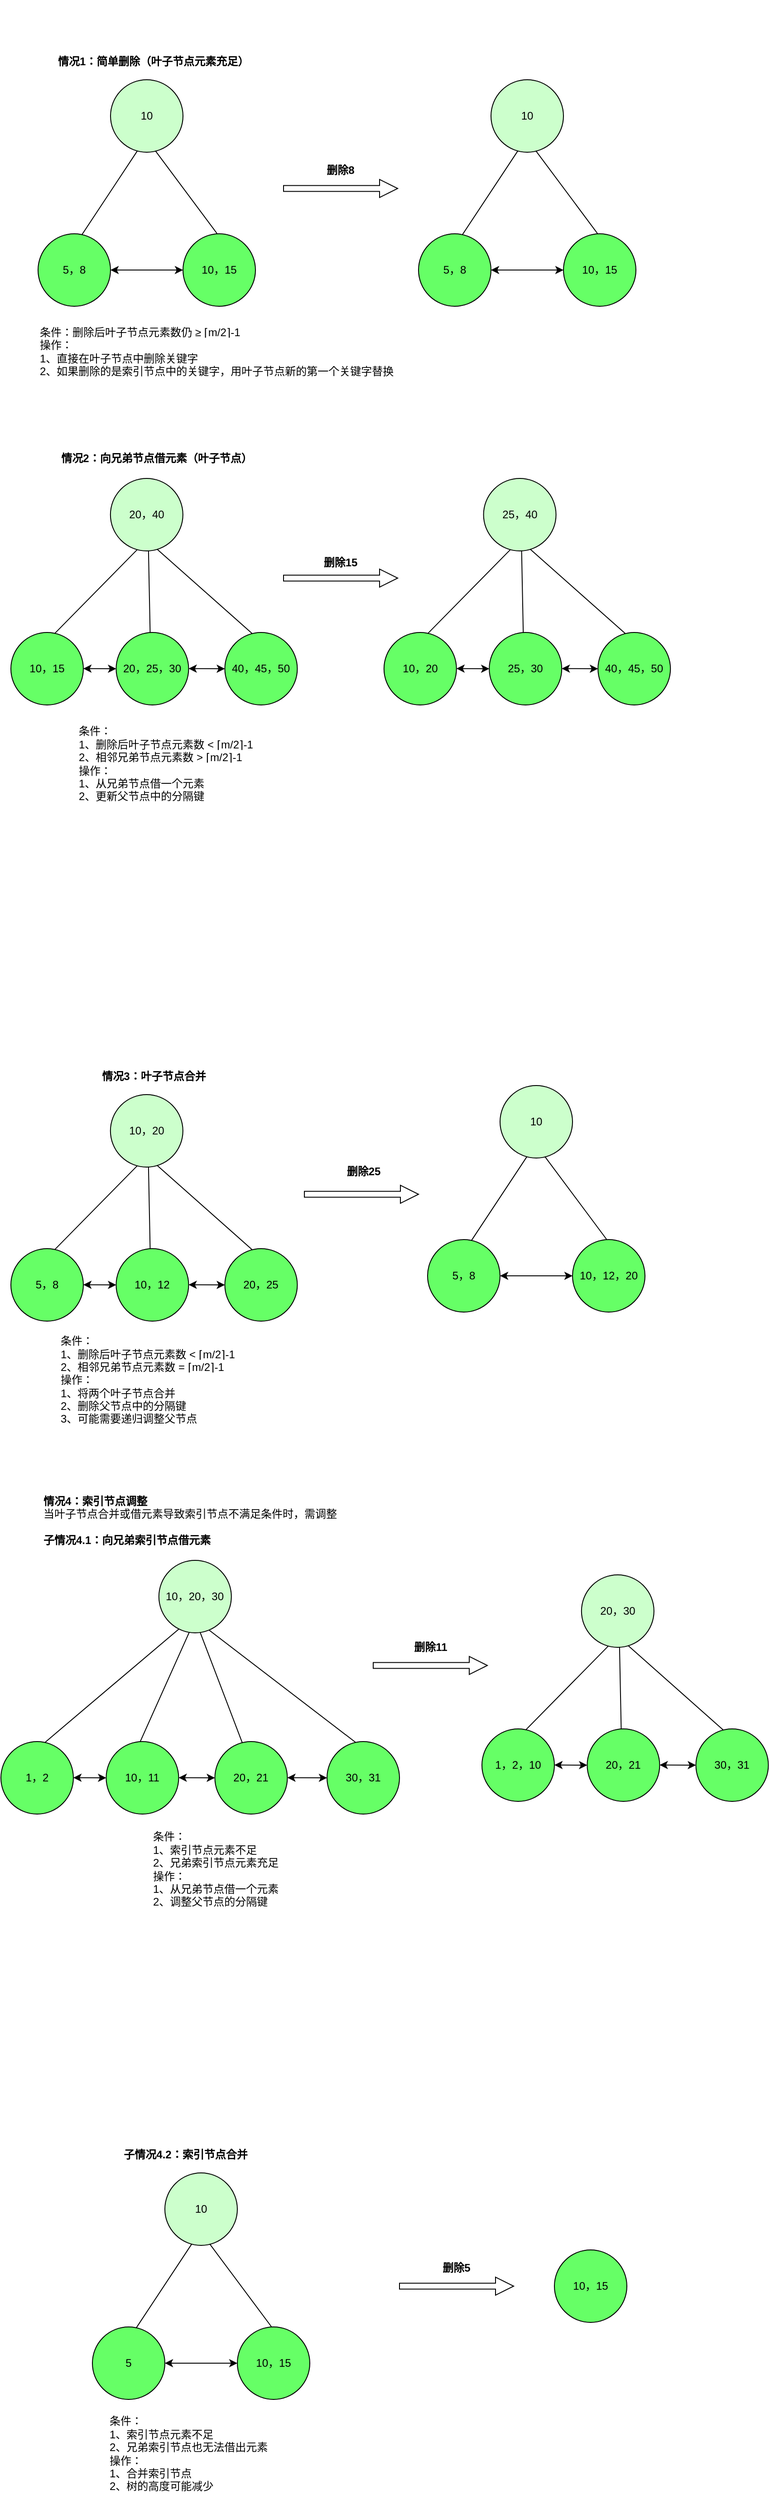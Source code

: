 <mxfile version="28.0.6">
  <diagram name="第 1 页" id="43mGAAuXW9AjNeR-nP99">
    <mxGraphModel dx="854" dy="373" grid="1" gridSize="10" guides="1" tooltips="1" connect="1" arrows="1" fold="1" page="1" pageScale="1" pageWidth="827" pageHeight="1169" math="0" shadow="0">
      <root>
        <mxCell id="0" />
        <mxCell id="1" parent="0" />
        <mxCell id="Y_yuokefJySz5o6em_tS-1" style="edgeStyle=orthogonalEdgeStyle;rounded=0;orthogonalLoop=1;jettySize=auto;html=1;exitX=0.5;exitY=1;exitDx=0;exitDy=0;" edge="1" parent="1">
          <mxGeometry relative="1" as="geometry">
            <mxPoint x="235.75" y="40" as="sourcePoint" />
            <mxPoint x="235.75" y="40" as="targetPoint" />
          </mxGeometry>
        </mxCell>
        <mxCell id="Y_yuokefJySz5o6em_tS-7" value="" style="group" vertex="1" connectable="0" parent="1">
          <mxGeometry x="80.0" y="120" width="260.0" height="250" as="geometry" />
        </mxCell>
        <mxCell id="Y_yuokefJySz5o6em_tS-8" value="10" style="ellipse;whiteSpace=wrap;html=1;aspect=fixed;fillColor=#CCFFCC;" vertex="1" parent="Y_yuokefJySz5o6em_tS-7">
          <mxGeometry x="80" width="80" height="80" as="geometry" />
        </mxCell>
        <mxCell id="Y_yuokefJySz5o6em_tS-9" value="5，8" style="ellipse;whiteSpace=wrap;html=1;aspect=fixed;fillColor=#66FF66;" vertex="1" parent="Y_yuokefJySz5o6em_tS-7">
          <mxGeometry y="170" width="80" height="80" as="geometry" />
        </mxCell>
        <mxCell id="Y_yuokefJySz5o6em_tS-10" value="10，15" style="ellipse;whiteSpace=wrap;html=1;aspect=fixed;fillColor=#66FF66;" vertex="1" parent="Y_yuokefJySz5o6em_tS-7">
          <mxGeometry x="160" y="170" width="80" height="80" as="geometry" />
        </mxCell>
        <mxCell id="Y_yuokefJySz5o6em_tS-11" value="" style="endArrow=none;html=1;rounded=0;entryX=0.37;entryY=0.982;entryDx=0;entryDy=0;entryPerimeter=0;exitX=0.604;exitY=0.015;exitDx=0;exitDy=0;exitPerimeter=0;" edge="1" parent="Y_yuokefJySz5o6em_tS-7" source="Y_yuokefJySz5o6em_tS-9" target="Y_yuokefJySz5o6em_tS-8">
          <mxGeometry width="50" height="50" relative="1" as="geometry">
            <mxPoint x="70" y="170" as="sourcePoint" />
            <mxPoint x="118" y="78" as="targetPoint" />
          </mxGeometry>
        </mxCell>
        <mxCell id="Y_yuokefJySz5o6em_tS-12" value="" style="endArrow=none;html=1;rounded=0;exitX=0.47;exitY=-0.003;exitDx=0;exitDy=0;entryX=0.619;entryY=0.98;entryDx=0;entryDy=0;entryPerimeter=0;exitPerimeter=0;" edge="1" parent="Y_yuokefJySz5o6em_tS-7" source="Y_yuokefJySz5o6em_tS-10" target="Y_yuokefJySz5o6em_tS-8">
          <mxGeometry width="50" height="50" relative="1" as="geometry">
            <mxPoint x="190" y="169" as="sourcePoint" />
            <mxPoint x="140" y="80" as="targetPoint" />
          </mxGeometry>
        </mxCell>
        <mxCell id="Y_yuokefJySz5o6em_tS-13" value="" style="endArrow=classic;startArrow=classic;html=1;rounded=0;exitX=1;exitY=0.5;exitDx=0;exitDy=0;entryX=0;entryY=0.5;entryDx=0;entryDy=0;" edge="1" parent="Y_yuokefJySz5o6em_tS-7" source="Y_yuokefJySz5o6em_tS-9" target="Y_yuokefJySz5o6em_tS-10">
          <mxGeometry width="50" height="50" relative="1" as="geometry">
            <mxPoint x="100" y="210" as="sourcePoint" />
            <mxPoint x="150" y="210" as="targetPoint" />
          </mxGeometry>
        </mxCell>
        <mxCell id="Y_yuokefJySz5o6em_tS-39" value="" style="group" vertex="1" connectable="0" parent="1">
          <mxGeometry x="50" y="560" width="316.21" height="250" as="geometry" />
        </mxCell>
        <mxCell id="Y_yuokefJySz5o6em_tS-40" value="20，40" style="ellipse;whiteSpace=wrap;html=1;aspect=fixed;fillColor=#CCFFCC;" vertex="1" parent="Y_yuokefJySz5o6em_tS-39">
          <mxGeometry x="109.91" width="80" height="80" as="geometry" />
        </mxCell>
        <mxCell id="Y_yuokefJySz5o6em_tS-41" value="10，15" style="ellipse;whiteSpace=wrap;html=1;aspect=fixed;fillColor=#66FF66;" vertex="1" parent="Y_yuokefJySz5o6em_tS-39">
          <mxGeometry y="170" width="80" height="80" as="geometry" />
        </mxCell>
        <mxCell id="Y_yuokefJySz5o6em_tS-42" value="20，25，30" style="ellipse;whiteSpace=wrap;html=1;aspect=fixed;fillColor=#66FF66;" vertex="1" parent="Y_yuokefJySz5o6em_tS-39">
          <mxGeometry x="116.21" y="170" width="80" height="80" as="geometry" />
        </mxCell>
        <mxCell id="Y_yuokefJySz5o6em_tS-43" value="" style="endArrow=none;html=1;rounded=0;entryX=0.37;entryY=0.982;entryDx=0;entryDy=0;entryPerimeter=0;exitX=0.604;exitY=0.015;exitDx=0;exitDy=0;exitPerimeter=0;" edge="1" parent="Y_yuokefJySz5o6em_tS-39" source="Y_yuokefJySz5o6em_tS-41" target="Y_yuokefJySz5o6em_tS-40">
          <mxGeometry width="50" height="50" relative="1" as="geometry">
            <mxPoint x="28.62" y="170" as="sourcePoint" />
            <mxPoint x="76.62" y="78" as="targetPoint" />
          </mxGeometry>
        </mxCell>
        <mxCell id="Y_yuokefJySz5o6em_tS-44" value="" style="endArrow=none;html=1;rounded=0;exitX=0.469;exitY=0.002;exitDx=0;exitDy=0;entryX=0.525;entryY=0.995;entryDx=0;entryDy=0;entryPerimeter=0;exitPerimeter=0;" edge="1" parent="Y_yuokefJySz5o6em_tS-39" source="Y_yuokefJySz5o6em_tS-42" target="Y_yuokefJySz5o6em_tS-40">
          <mxGeometry width="50" height="50" relative="1" as="geometry">
            <mxPoint x="148.62" y="169" as="sourcePoint" />
            <mxPoint x="98.62" y="80" as="targetPoint" />
          </mxGeometry>
        </mxCell>
        <mxCell id="Y_yuokefJySz5o6em_tS-45" value="" style="endArrow=classic;startArrow=classic;html=1;rounded=0;exitX=1;exitY=0.5;exitDx=0;exitDy=0;" edge="1" parent="Y_yuokefJySz5o6em_tS-39">
          <mxGeometry width="50" height="50" relative="1" as="geometry">
            <mxPoint x="80.0" y="209.83" as="sourcePoint" />
            <mxPoint x="116.21" y="210" as="targetPoint" />
          </mxGeometry>
        </mxCell>
        <mxCell id="Y_yuokefJySz5o6em_tS-46" value="40，45，50" style="ellipse;whiteSpace=wrap;html=1;aspect=fixed;fillColor=#66FF66;" vertex="1" parent="Y_yuokefJySz5o6em_tS-39">
          <mxGeometry x="236.21" y="170" width="80" height="80" as="geometry" />
        </mxCell>
        <mxCell id="Y_yuokefJySz5o6em_tS-47" value="" style="endArrow=none;html=1;rounded=0;entryX=0.646;entryY=0.978;entryDx=0;entryDy=0;entryPerimeter=0;exitX=0.378;exitY=0.016;exitDx=0;exitDy=0;exitPerimeter=0;" edge="1" parent="Y_yuokefJySz5o6em_tS-39" source="Y_yuokefJySz5o6em_tS-46" target="Y_yuokefJySz5o6em_tS-40">
          <mxGeometry width="50" height="50" relative="1" as="geometry">
            <mxPoint x="266.21" y="170" as="sourcePoint" />
            <mxPoint x="169.91" y="60" as="targetPoint" />
          </mxGeometry>
        </mxCell>
        <mxCell id="Y_yuokefJySz5o6em_tS-48" value="" style="endArrow=classic;startArrow=classic;html=1;rounded=0;exitX=1;exitY=0.5;exitDx=0;exitDy=0;entryX=0;entryY=0.5;entryDx=0;entryDy=0;" edge="1" parent="Y_yuokefJySz5o6em_tS-39" target="Y_yuokefJySz5o6em_tS-46">
          <mxGeometry width="50" height="50" relative="1" as="geometry">
            <mxPoint x="196.21" y="209.83" as="sourcePoint" />
            <mxPoint x="232.42" y="210" as="targetPoint" />
          </mxGeometry>
        </mxCell>
        <mxCell id="Y_yuokefJySz5o6em_tS-62" value="" style="group" vertex="1" connectable="0" parent="1">
          <mxGeometry x="39" y="1754" width="440" height="280" as="geometry" />
        </mxCell>
        <mxCell id="Y_yuokefJySz5o6em_tS-63" value="10，20，30" style="ellipse;whiteSpace=wrap;html=1;aspect=fixed;fillColor=#CCFFCC;" vertex="1" parent="Y_yuokefJySz5o6em_tS-62">
          <mxGeometry x="174.4" width="80" height="80" as="geometry" />
        </mxCell>
        <mxCell id="Y_yuokefJySz5o6em_tS-64" value="1，2" style="ellipse;whiteSpace=wrap;html=1;aspect=fixed;fillColor=#66FF66;" vertex="1" parent="Y_yuokefJySz5o6em_tS-62">
          <mxGeometry y="200" width="80" height="80" as="geometry" />
        </mxCell>
        <mxCell id="Y_yuokefJySz5o6em_tS-65" value="10，11" style="ellipse;whiteSpace=wrap;html=1;aspect=fixed;fillColor=#66FF66;" vertex="1" parent="Y_yuokefJySz5o6em_tS-62">
          <mxGeometry x="116.21" y="200" width="80" height="80" as="geometry" />
        </mxCell>
        <mxCell id="Y_yuokefJySz5o6em_tS-66" value="" style="endArrow=none;html=1;rounded=0;entryX=0.275;entryY=0.948;entryDx=0;entryDy=0;entryPerimeter=0;exitX=0.604;exitY=0.015;exitDx=0;exitDy=0;exitPerimeter=0;" edge="1" parent="Y_yuokefJySz5o6em_tS-62" source="Y_yuokefJySz5o6em_tS-64" target="Y_yuokefJySz5o6em_tS-63">
          <mxGeometry width="50" height="50" relative="1" as="geometry">
            <mxPoint x="28.62" y="200" as="sourcePoint" />
            <mxPoint x="76.62" y="108" as="targetPoint" />
          </mxGeometry>
        </mxCell>
        <mxCell id="Y_yuokefJySz5o6em_tS-67" value="" style="endArrow=none;html=1;rounded=0;exitX=0.469;exitY=0.002;exitDx=0;exitDy=0;exitPerimeter=0;entryX=0.42;entryY=0.99;entryDx=0;entryDy=0;entryPerimeter=0;" edge="1" parent="Y_yuokefJySz5o6em_tS-62" source="Y_yuokefJySz5o6em_tS-65" target="Y_yuokefJySz5o6em_tS-63">
          <mxGeometry width="50" height="50" relative="1" as="geometry">
            <mxPoint x="148.62" y="199" as="sourcePoint" />
            <mxPoint x="208" y="109" as="targetPoint" />
          </mxGeometry>
        </mxCell>
        <mxCell id="Y_yuokefJySz5o6em_tS-68" value="" style="endArrow=classic;startArrow=classic;html=1;rounded=0;exitX=1;exitY=0.5;exitDx=0;exitDy=0;" edge="1" parent="Y_yuokefJySz5o6em_tS-62">
          <mxGeometry width="50" height="50" relative="1" as="geometry">
            <mxPoint x="80.0" y="239.83" as="sourcePoint" />
            <mxPoint x="116.21" y="240" as="targetPoint" />
          </mxGeometry>
        </mxCell>
        <mxCell id="Y_yuokefJySz5o6em_tS-69" value="20，21" style="ellipse;whiteSpace=wrap;html=1;aspect=fixed;fillColor=#66FF66;" vertex="1" parent="Y_yuokefJySz5o6em_tS-62">
          <mxGeometry x="236.21" y="200" width="80" height="80" as="geometry" />
        </mxCell>
        <mxCell id="Y_yuokefJySz5o6em_tS-70" value="" style="endArrow=none;html=1;rounded=0;entryX=0.571;entryY=0.997;entryDx=0;entryDy=0;entryPerimeter=0;exitX=0.378;exitY=0.016;exitDx=0;exitDy=0;exitPerimeter=0;" edge="1" parent="Y_yuokefJySz5o6em_tS-62" source="Y_yuokefJySz5o6em_tS-69" target="Y_yuokefJySz5o6em_tS-63">
          <mxGeometry width="50" height="50" relative="1" as="geometry">
            <mxPoint x="266.21" y="200" as="sourcePoint" />
            <mxPoint x="169.91" y="90" as="targetPoint" />
          </mxGeometry>
        </mxCell>
        <mxCell id="Y_yuokefJySz5o6em_tS-71" value="" style="endArrow=classic;startArrow=classic;html=1;rounded=0;exitX=1;exitY=0.5;exitDx=0;exitDy=0;entryX=0;entryY=0.5;entryDx=0;entryDy=0;" edge="1" parent="Y_yuokefJySz5o6em_tS-62" target="Y_yuokefJySz5o6em_tS-69">
          <mxGeometry width="50" height="50" relative="1" as="geometry">
            <mxPoint x="196.21" y="239.83" as="sourcePoint" />
            <mxPoint x="232.42" y="240" as="targetPoint" />
          </mxGeometry>
        </mxCell>
        <mxCell id="Y_yuokefJySz5o6em_tS-72" value="30，31" style="ellipse;whiteSpace=wrap;html=1;aspect=fixed;fillColor=#66FF66;" vertex="1" parent="Y_yuokefJySz5o6em_tS-62">
          <mxGeometry x="360" y="200" width="80" height="80" as="geometry" />
        </mxCell>
        <mxCell id="Y_yuokefJySz5o6em_tS-73" value="" style="endArrow=classic;startArrow=classic;html=1;rounded=0;exitX=1;exitY=0.5;exitDx=0;exitDy=0;entryX=0;entryY=0.5;entryDx=0;entryDy=0;" edge="1" parent="Y_yuokefJySz5o6em_tS-62" target="Y_yuokefJySz5o6em_tS-72">
          <mxGeometry width="50" height="50" relative="1" as="geometry">
            <mxPoint x="316.21" y="239.83" as="sourcePoint" />
            <mxPoint x="356" y="240" as="targetPoint" />
          </mxGeometry>
        </mxCell>
        <mxCell id="Y_yuokefJySz5o6em_tS-74" value="" style="endArrow=none;html=1;rounded=0;entryX=0.695;entryY=0.964;entryDx=0;entryDy=0;entryPerimeter=0;exitX=0.394;exitY=0.011;exitDx=0;exitDy=0;exitPerimeter=0;" edge="1" parent="Y_yuokefJySz5o6em_tS-62" source="Y_yuokefJySz5o6em_tS-72" target="Y_yuokefJySz5o6em_tS-63">
          <mxGeometry width="50" height="50" relative="1" as="geometry">
            <mxPoint x="340.21" y="200" as="sourcePoint" />
            <mxPoint x="236.21" y="107" as="targetPoint" />
          </mxGeometry>
        </mxCell>
        <mxCell id="Y_yuokefJySz5o6em_tS-133" value="&lt;div&gt;条件：删除后叶子节点元素数仍 ≥ ⌈m/2⌉-1&lt;br&gt;&lt;/div&gt;&lt;div&gt;操作：&lt;/div&gt;&lt;div&gt;1、直接在叶子节点中删除关键字&lt;/div&gt;&lt;div&gt;2、如果删除的是索引节点中的关键字，用叶子节点新的第一个关键字替换&lt;/div&gt;" style="text;strokeColor=none;align=left;fillColor=none;html=1;verticalAlign=middle;whiteSpace=wrap;rounded=0;" vertex="1" parent="1">
          <mxGeometry x="80" y="380" width="410" height="80" as="geometry" />
        </mxCell>
        <mxCell id="Y_yuokefJySz5o6em_tS-134" value="" style="html=1;shadow=0;dashed=0;align=center;verticalAlign=middle;shape=mxgraph.arrows2.arrow;dy=0.67;dx=20;notch=0;" vertex="1" parent="1">
          <mxGeometry x="351" y="230" width="126" height="20" as="geometry" />
        </mxCell>
        <mxCell id="Y_yuokefJySz5o6em_tS-136" value="" style="group" vertex="1" connectable="0" parent="1">
          <mxGeometry x="500" y="120" width="240" height="250" as="geometry" />
        </mxCell>
        <mxCell id="Y_yuokefJySz5o6em_tS-137" value="10" style="ellipse;whiteSpace=wrap;html=1;aspect=fixed;fillColor=#CCFFCC;" vertex="1" parent="Y_yuokefJySz5o6em_tS-136">
          <mxGeometry x="80" width="80" height="80" as="geometry" />
        </mxCell>
        <mxCell id="Y_yuokefJySz5o6em_tS-138" value="5，8" style="ellipse;whiteSpace=wrap;html=1;aspect=fixed;fillColor=#66FF66;" vertex="1" parent="Y_yuokefJySz5o6em_tS-136">
          <mxGeometry y="170" width="80" height="80" as="geometry" />
        </mxCell>
        <mxCell id="Y_yuokefJySz5o6em_tS-139" value="10，15" style="ellipse;whiteSpace=wrap;html=1;aspect=fixed;fillColor=#66FF66;" vertex="1" parent="Y_yuokefJySz5o6em_tS-136">
          <mxGeometry x="160" y="170" width="80" height="80" as="geometry" />
        </mxCell>
        <mxCell id="Y_yuokefJySz5o6em_tS-140" value="" style="endArrow=none;html=1;rounded=0;entryX=0.37;entryY=0.982;entryDx=0;entryDy=0;entryPerimeter=0;exitX=0.604;exitY=0.015;exitDx=0;exitDy=0;exitPerimeter=0;" edge="1" parent="Y_yuokefJySz5o6em_tS-136" source="Y_yuokefJySz5o6em_tS-138" target="Y_yuokefJySz5o6em_tS-137">
          <mxGeometry width="50" height="50" relative="1" as="geometry">
            <mxPoint x="70" y="170" as="sourcePoint" />
            <mxPoint x="118" y="78" as="targetPoint" />
          </mxGeometry>
        </mxCell>
        <mxCell id="Y_yuokefJySz5o6em_tS-141" value="" style="endArrow=none;html=1;rounded=0;exitX=0.47;exitY=-0.003;exitDx=0;exitDy=0;entryX=0.619;entryY=0.98;entryDx=0;entryDy=0;entryPerimeter=0;exitPerimeter=0;" edge="1" parent="Y_yuokefJySz5o6em_tS-136" source="Y_yuokefJySz5o6em_tS-139" target="Y_yuokefJySz5o6em_tS-137">
          <mxGeometry width="50" height="50" relative="1" as="geometry">
            <mxPoint x="190" y="169" as="sourcePoint" />
            <mxPoint x="140" y="80" as="targetPoint" />
          </mxGeometry>
        </mxCell>
        <mxCell id="Y_yuokefJySz5o6em_tS-142" value="" style="endArrow=classic;startArrow=classic;html=1;rounded=0;exitX=1;exitY=0.5;exitDx=0;exitDy=0;entryX=0;entryY=0.5;entryDx=0;entryDy=0;" edge="1" parent="Y_yuokefJySz5o6em_tS-136" source="Y_yuokefJySz5o6em_tS-138" target="Y_yuokefJySz5o6em_tS-139">
          <mxGeometry width="50" height="50" relative="1" as="geometry">
            <mxPoint x="100" y="210" as="sourcePoint" />
            <mxPoint x="150" y="210" as="targetPoint" />
          </mxGeometry>
        </mxCell>
        <mxCell id="Y_yuokefJySz5o6em_tS-135" value="&lt;b&gt;删除8&lt;/b&gt;" style="text;strokeColor=none;align=center;fillColor=none;html=1;verticalAlign=middle;whiteSpace=wrap;rounded=0;" vertex="1" parent="1">
          <mxGeometry x="394" y="210" width="40" height="20" as="geometry" />
        </mxCell>
        <mxCell id="Y_yuokefJySz5o6em_tS-143" value="&lt;div&gt;&lt;b&gt;情况1：简单删除（叶子节点元素充足）&lt;/b&gt;&lt;/div&gt;" style="text;strokeColor=none;align=left;fillColor=none;html=1;verticalAlign=middle;whiteSpace=wrap;rounded=0;" vertex="1" parent="1">
          <mxGeometry x="99.5" y="90" width="221" height="20" as="geometry" />
        </mxCell>
        <mxCell id="Y_yuokefJySz5o6em_tS-144" value="&lt;b&gt;情况2：向兄弟节点借元素（叶子节点）&lt;/b&gt;" style="text;strokeColor=none;align=center;fillColor=none;html=1;verticalAlign=middle;whiteSpace=wrap;rounded=0;" vertex="1" parent="1">
          <mxGeometry x="100.5" y="525" width="220" height="25" as="geometry" />
        </mxCell>
        <mxCell id="Y_yuokefJySz5o6em_tS-147" value="&lt;div&gt;条件：&lt;/div&gt;&lt;div&gt;1、删除后叶子节点元素数 &amp;lt; ⌈m/2⌉-1&lt;/div&gt;&lt;div&gt;2、相邻兄弟节点元素数 &amp;gt; ⌈m/2⌉-1&lt;/div&gt;&lt;div&gt;操作：&lt;/div&gt;&lt;div&gt;1、从兄弟节点借一个元素&lt;/div&gt;&lt;div&gt;2、更新父节点中的分隔键&lt;/div&gt;" style="text;strokeColor=none;align=left;fillColor=none;html=1;verticalAlign=middle;whiteSpace=wrap;rounded=0;" vertex="1" parent="1">
          <mxGeometry x="123.11" y="830" width="210" height="90" as="geometry" />
        </mxCell>
        <mxCell id="Y_yuokefJySz5o6em_tS-148" value="" style="group" vertex="1" connectable="0" parent="1">
          <mxGeometry x="461.89" y="560" width="316.21" height="250" as="geometry" />
        </mxCell>
        <mxCell id="Y_yuokefJySz5o6em_tS-149" value="25，40" style="ellipse;whiteSpace=wrap;html=1;aspect=fixed;fillColor=#CCFFCC;" vertex="1" parent="Y_yuokefJySz5o6em_tS-148">
          <mxGeometry x="109.91" width="80" height="80" as="geometry" />
        </mxCell>
        <mxCell id="Y_yuokefJySz5o6em_tS-150" value="10，20" style="ellipse;whiteSpace=wrap;html=1;aspect=fixed;fillColor=#66FF66;" vertex="1" parent="Y_yuokefJySz5o6em_tS-148">
          <mxGeometry y="170" width="80" height="80" as="geometry" />
        </mxCell>
        <mxCell id="Y_yuokefJySz5o6em_tS-151" value="25，30" style="ellipse;whiteSpace=wrap;html=1;aspect=fixed;fillColor=#66FF66;" vertex="1" parent="Y_yuokefJySz5o6em_tS-148">
          <mxGeometry x="116.21" y="170" width="80" height="80" as="geometry" />
        </mxCell>
        <mxCell id="Y_yuokefJySz5o6em_tS-152" value="" style="endArrow=none;html=1;rounded=0;entryX=0.37;entryY=0.982;entryDx=0;entryDy=0;entryPerimeter=0;exitX=0.604;exitY=0.015;exitDx=0;exitDy=0;exitPerimeter=0;" edge="1" parent="Y_yuokefJySz5o6em_tS-148" source="Y_yuokefJySz5o6em_tS-150" target="Y_yuokefJySz5o6em_tS-149">
          <mxGeometry width="50" height="50" relative="1" as="geometry">
            <mxPoint x="28.62" y="170" as="sourcePoint" />
            <mxPoint x="76.62" y="78" as="targetPoint" />
          </mxGeometry>
        </mxCell>
        <mxCell id="Y_yuokefJySz5o6em_tS-153" value="" style="endArrow=none;html=1;rounded=0;exitX=0.469;exitY=0.002;exitDx=0;exitDy=0;entryX=0.525;entryY=0.995;entryDx=0;entryDy=0;entryPerimeter=0;exitPerimeter=0;" edge="1" parent="Y_yuokefJySz5o6em_tS-148" source="Y_yuokefJySz5o6em_tS-151" target="Y_yuokefJySz5o6em_tS-149">
          <mxGeometry width="50" height="50" relative="1" as="geometry">
            <mxPoint x="148.62" y="169" as="sourcePoint" />
            <mxPoint x="98.62" y="80" as="targetPoint" />
          </mxGeometry>
        </mxCell>
        <mxCell id="Y_yuokefJySz5o6em_tS-154" value="" style="endArrow=classic;startArrow=classic;html=1;rounded=0;exitX=1;exitY=0.5;exitDx=0;exitDy=0;" edge="1" parent="Y_yuokefJySz5o6em_tS-148">
          <mxGeometry width="50" height="50" relative="1" as="geometry">
            <mxPoint x="80.0" y="209.83" as="sourcePoint" />
            <mxPoint x="116.21" y="210" as="targetPoint" />
          </mxGeometry>
        </mxCell>
        <mxCell id="Y_yuokefJySz5o6em_tS-155" value="40，45，50" style="ellipse;whiteSpace=wrap;html=1;aspect=fixed;fillColor=#66FF66;" vertex="1" parent="Y_yuokefJySz5o6em_tS-148">
          <mxGeometry x="236.21" y="170" width="80" height="80" as="geometry" />
        </mxCell>
        <mxCell id="Y_yuokefJySz5o6em_tS-156" value="" style="endArrow=none;html=1;rounded=0;entryX=0.646;entryY=0.978;entryDx=0;entryDy=0;entryPerimeter=0;exitX=0.378;exitY=0.016;exitDx=0;exitDy=0;exitPerimeter=0;" edge="1" parent="Y_yuokefJySz5o6em_tS-148" source="Y_yuokefJySz5o6em_tS-155" target="Y_yuokefJySz5o6em_tS-149">
          <mxGeometry width="50" height="50" relative="1" as="geometry">
            <mxPoint x="266.21" y="170" as="sourcePoint" />
            <mxPoint x="169.91" y="60" as="targetPoint" />
          </mxGeometry>
        </mxCell>
        <mxCell id="Y_yuokefJySz5o6em_tS-157" value="" style="endArrow=classic;startArrow=classic;html=1;rounded=0;exitX=1;exitY=0.5;exitDx=0;exitDy=0;entryX=0;entryY=0.5;entryDx=0;entryDy=0;" edge="1" parent="Y_yuokefJySz5o6em_tS-148" target="Y_yuokefJySz5o6em_tS-155">
          <mxGeometry width="50" height="50" relative="1" as="geometry">
            <mxPoint x="196.21" y="209.83" as="sourcePoint" />
            <mxPoint x="232.42" y="210" as="targetPoint" />
          </mxGeometry>
        </mxCell>
        <mxCell id="Y_yuokefJySz5o6em_tS-158" value="" style="html=1;shadow=0;dashed=0;align=center;verticalAlign=middle;shape=mxgraph.arrows2.arrow;dy=0.67;dx=20;notch=0;" vertex="1" parent="1">
          <mxGeometry x="351" y="660" width="126" height="20" as="geometry" />
        </mxCell>
        <mxCell id="Y_yuokefJySz5o6em_tS-159" value="&lt;b&gt;删除15&lt;/b&gt;" style="text;strokeColor=none;align=center;fillColor=none;html=1;verticalAlign=middle;whiteSpace=wrap;rounded=0;" vertex="1" parent="1">
          <mxGeometry x="391" y="645" width="46" height="15" as="geometry" />
        </mxCell>
        <mxCell id="Y_yuokefJySz5o6em_tS-160" value="&lt;b&gt;情况3：叶子节点合并&lt;/b&gt;" style="text;strokeColor=none;align=center;fillColor=none;html=1;verticalAlign=middle;whiteSpace=wrap;rounded=0;" vertex="1" parent="1">
          <mxGeometry x="148.11" y="1210" width="120" height="20" as="geometry" />
        </mxCell>
        <mxCell id="Y_yuokefJySz5o6em_tS-161" value="&lt;div&gt;条件：&lt;/div&gt;&lt;div&gt;1、删除后叶子节点元素数 &amp;lt; ⌈m/2⌉-1&lt;/div&gt;&lt;div&gt;2、相邻兄弟节点元素数 = ⌈m/2⌉-1&lt;/div&gt;&lt;div&gt;操作：&lt;/div&gt;&lt;div&gt;1、将两个叶子节点合并&lt;/div&gt;&lt;div&gt;2、删除父节点中的分隔键&lt;/div&gt;&lt;div&gt;3、可能需要递归调整父节点&lt;/div&gt;" style="text;strokeColor=none;align=left;fillColor=none;html=1;verticalAlign=middle;whiteSpace=wrap;rounded=0;" vertex="1" parent="1">
          <mxGeometry x="103.25" y="1500" width="214.5" height="110" as="geometry" />
        </mxCell>
        <mxCell id="Y_yuokefJySz5o6em_tS-162" value="" style="group" vertex="1" connectable="0" parent="1">
          <mxGeometry x="50" y="1240" width="316.21" height="250" as="geometry" />
        </mxCell>
        <mxCell id="Y_yuokefJySz5o6em_tS-163" value="10，20" style="ellipse;whiteSpace=wrap;html=1;aspect=fixed;fillColor=#CCFFCC;" vertex="1" parent="Y_yuokefJySz5o6em_tS-162">
          <mxGeometry x="109.91" width="80" height="80" as="geometry" />
        </mxCell>
        <mxCell id="Y_yuokefJySz5o6em_tS-164" value="5，8" style="ellipse;whiteSpace=wrap;html=1;aspect=fixed;fillColor=#66FF66;" vertex="1" parent="Y_yuokefJySz5o6em_tS-162">
          <mxGeometry y="170" width="80" height="80" as="geometry" />
        </mxCell>
        <mxCell id="Y_yuokefJySz5o6em_tS-165" value="10，12" style="ellipse;whiteSpace=wrap;html=1;aspect=fixed;fillColor=#66FF66;" vertex="1" parent="Y_yuokefJySz5o6em_tS-162">
          <mxGeometry x="116.21" y="170" width="80" height="80" as="geometry" />
        </mxCell>
        <mxCell id="Y_yuokefJySz5o6em_tS-166" value="" style="endArrow=none;html=1;rounded=0;entryX=0.37;entryY=0.982;entryDx=0;entryDy=0;entryPerimeter=0;exitX=0.604;exitY=0.015;exitDx=0;exitDy=0;exitPerimeter=0;" edge="1" parent="Y_yuokefJySz5o6em_tS-162" source="Y_yuokefJySz5o6em_tS-164" target="Y_yuokefJySz5o6em_tS-163">
          <mxGeometry width="50" height="50" relative="1" as="geometry">
            <mxPoint x="28.62" y="170" as="sourcePoint" />
            <mxPoint x="76.62" y="78" as="targetPoint" />
          </mxGeometry>
        </mxCell>
        <mxCell id="Y_yuokefJySz5o6em_tS-167" value="" style="endArrow=none;html=1;rounded=0;exitX=0.469;exitY=0.002;exitDx=0;exitDy=0;entryX=0.525;entryY=0.995;entryDx=0;entryDy=0;entryPerimeter=0;exitPerimeter=0;" edge="1" parent="Y_yuokefJySz5o6em_tS-162" source="Y_yuokefJySz5o6em_tS-165" target="Y_yuokefJySz5o6em_tS-163">
          <mxGeometry width="50" height="50" relative="1" as="geometry">
            <mxPoint x="148.62" y="169" as="sourcePoint" />
            <mxPoint x="98.62" y="80" as="targetPoint" />
          </mxGeometry>
        </mxCell>
        <mxCell id="Y_yuokefJySz5o6em_tS-168" value="" style="endArrow=classic;startArrow=classic;html=1;rounded=0;exitX=1;exitY=0.5;exitDx=0;exitDy=0;" edge="1" parent="Y_yuokefJySz5o6em_tS-162">
          <mxGeometry width="50" height="50" relative="1" as="geometry">
            <mxPoint x="80.0" y="209.83" as="sourcePoint" />
            <mxPoint x="116.21" y="210" as="targetPoint" />
          </mxGeometry>
        </mxCell>
        <mxCell id="Y_yuokefJySz5o6em_tS-169" value="20，25" style="ellipse;whiteSpace=wrap;html=1;aspect=fixed;fillColor=#66FF66;" vertex="1" parent="Y_yuokefJySz5o6em_tS-162">
          <mxGeometry x="236.21" y="170" width="80" height="80" as="geometry" />
        </mxCell>
        <mxCell id="Y_yuokefJySz5o6em_tS-170" value="" style="endArrow=none;html=1;rounded=0;entryX=0.646;entryY=0.978;entryDx=0;entryDy=0;entryPerimeter=0;exitX=0.378;exitY=0.016;exitDx=0;exitDy=0;exitPerimeter=0;" edge="1" parent="Y_yuokefJySz5o6em_tS-162" source="Y_yuokefJySz5o6em_tS-169" target="Y_yuokefJySz5o6em_tS-163">
          <mxGeometry width="50" height="50" relative="1" as="geometry">
            <mxPoint x="266.21" y="170" as="sourcePoint" />
            <mxPoint x="169.91" y="60" as="targetPoint" />
          </mxGeometry>
        </mxCell>
        <mxCell id="Y_yuokefJySz5o6em_tS-171" value="" style="endArrow=classic;startArrow=classic;html=1;rounded=0;exitX=1;exitY=0.5;exitDx=0;exitDy=0;entryX=0;entryY=0.5;entryDx=0;entryDy=0;" edge="1" parent="Y_yuokefJySz5o6em_tS-162" target="Y_yuokefJySz5o6em_tS-169">
          <mxGeometry width="50" height="50" relative="1" as="geometry">
            <mxPoint x="196.21" y="209.83" as="sourcePoint" />
            <mxPoint x="232.42" y="210" as="targetPoint" />
          </mxGeometry>
        </mxCell>
        <mxCell id="Y_yuokefJySz5o6em_tS-172" value="" style="group" vertex="1" connectable="0" parent="1">
          <mxGeometry x="510" y="1230" width="260.0" height="250" as="geometry" />
        </mxCell>
        <mxCell id="Y_yuokefJySz5o6em_tS-173" value="10" style="ellipse;whiteSpace=wrap;html=1;aspect=fixed;fillColor=#CCFFCC;" vertex="1" parent="Y_yuokefJySz5o6em_tS-172">
          <mxGeometry x="80" width="80" height="80" as="geometry" />
        </mxCell>
        <mxCell id="Y_yuokefJySz5o6em_tS-174" value="5，8" style="ellipse;whiteSpace=wrap;html=1;aspect=fixed;fillColor=#66FF66;" vertex="1" parent="Y_yuokefJySz5o6em_tS-172">
          <mxGeometry y="170" width="80" height="80" as="geometry" />
        </mxCell>
        <mxCell id="Y_yuokefJySz5o6em_tS-175" value="10，12，20" style="ellipse;whiteSpace=wrap;html=1;aspect=fixed;fillColor=#66FF66;" vertex="1" parent="Y_yuokefJySz5o6em_tS-172">
          <mxGeometry x="160" y="170" width="80" height="80" as="geometry" />
        </mxCell>
        <mxCell id="Y_yuokefJySz5o6em_tS-176" value="" style="endArrow=none;html=1;rounded=0;entryX=0.37;entryY=0.982;entryDx=0;entryDy=0;entryPerimeter=0;exitX=0.604;exitY=0.015;exitDx=0;exitDy=0;exitPerimeter=0;" edge="1" parent="Y_yuokefJySz5o6em_tS-172" source="Y_yuokefJySz5o6em_tS-174" target="Y_yuokefJySz5o6em_tS-173">
          <mxGeometry width="50" height="50" relative="1" as="geometry">
            <mxPoint x="70" y="170" as="sourcePoint" />
            <mxPoint x="118" y="78" as="targetPoint" />
          </mxGeometry>
        </mxCell>
        <mxCell id="Y_yuokefJySz5o6em_tS-177" value="" style="endArrow=none;html=1;rounded=0;exitX=0.47;exitY=-0.003;exitDx=0;exitDy=0;entryX=0.619;entryY=0.98;entryDx=0;entryDy=0;entryPerimeter=0;exitPerimeter=0;" edge="1" parent="Y_yuokefJySz5o6em_tS-172" source="Y_yuokefJySz5o6em_tS-175" target="Y_yuokefJySz5o6em_tS-173">
          <mxGeometry width="50" height="50" relative="1" as="geometry">
            <mxPoint x="190" y="169" as="sourcePoint" />
            <mxPoint x="140" y="80" as="targetPoint" />
          </mxGeometry>
        </mxCell>
        <mxCell id="Y_yuokefJySz5o6em_tS-178" value="" style="endArrow=classic;startArrow=classic;html=1;rounded=0;exitX=1;exitY=0.5;exitDx=0;exitDy=0;entryX=0;entryY=0.5;entryDx=0;entryDy=0;" edge="1" parent="Y_yuokefJySz5o6em_tS-172" source="Y_yuokefJySz5o6em_tS-174" target="Y_yuokefJySz5o6em_tS-175">
          <mxGeometry width="50" height="50" relative="1" as="geometry">
            <mxPoint x="100" y="210" as="sourcePoint" />
            <mxPoint x="150" y="210" as="targetPoint" />
          </mxGeometry>
        </mxCell>
        <mxCell id="Y_yuokefJySz5o6em_tS-179" value="" style="html=1;shadow=0;dashed=0;align=center;verticalAlign=middle;shape=mxgraph.arrows2.arrow;dy=0.67;dx=20;notch=0;" vertex="1" parent="1">
          <mxGeometry x="374" y="1340" width="126" height="20" as="geometry" />
        </mxCell>
        <mxCell id="Y_yuokefJySz5o6em_tS-180" value="&lt;b&gt;删除25&lt;/b&gt;" style="text;strokeColor=none;align=center;fillColor=none;html=1;verticalAlign=middle;whiteSpace=wrap;rounded=0;" vertex="1" parent="1">
          <mxGeometry x="414" y="1310" width="51" height="30" as="geometry" />
        </mxCell>
        <mxCell id="Y_yuokefJySz5o6em_tS-181" value="&lt;div&gt;&lt;b&gt;情况4：索引节点调整&lt;/b&gt;&lt;/div&gt;&lt;div&gt;当叶子节点合并或借元素导致索引节点不满足条件时，需调整&lt;/div&gt;&lt;div&gt;&lt;br&gt;&lt;/div&gt;&lt;div&gt;&lt;b&gt;子情况4.1：向兄弟索引节点借元素&lt;/b&gt;&lt;br&gt;&lt;/div&gt;" style="text;strokeColor=none;align=left;fillColor=none;html=1;verticalAlign=middle;whiteSpace=wrap;rounded=0;" vertex="1" parent="1">
          <mxGeometry x="84" y="1680" width="350" height="60" as="geometry" />
        </mxCell>
        <mxCell id="Y_yuokefJySz5o6em_tS-182" value="&lt;div&gt;条件：&lt;/div&gt;&lt;div&gt;1、索引节点元素不足&lt;/div&gt;&lt;div&gt;2、兄弟索引节点元素充足&lt;/div&gt;&lt;div&gt;操作：&lt;/div&gt;&lt;div&gt;1、从兄弟节点借一个元素&lt;/div&gt;&lt;div&gt;2、调整父节点的分隔键&lt;/div&gt;" style="text;strokeColor=none;align=left;fillColor=none;html=1;verticalAlign=middle;whiteSpace=wrap;rounded=0;" vertex="1" parent="1">
          <mxGeometry x="205" y="2050" width="160" height="90" as="geometry" />
        </mxCell>
        <mxCell id="Y_yuokefJySz5o6em_tS-183" value="" style="group" vertex="1" connectable="0" parent="1">
          <mxGeometry x="570" y="1770" width="316.21" height="250" as="geometry" />
        </mxCell>
        <mxCell id="Y_yuokefJySz5o6em_tS-184" value="20，30" style="ellipse;whiteSpace=wrap;html=1;aspect=fixed;fillColor=#CCFFCC;" vertex="1" parent="Y_yuokefJySz5o6em_tS-183">
          <mxGeometry x="109.91" width="80" height="80" as="geometry" />
        </mxCell>
        <mxCell id="Y_yuokefJySz5o6em_tS-185" value="1，2，10" style="ellipse;whiteSpace=wrap;html=1;aspect=fixed;fillColor=#66FF66;" vertex="1" parent="Y_yuokefJySz5o6em_tS-183">
          <mxGeometry y="170" width="80" height="80" as="geometry" />
        </mxCell>
        <mxCell id="Y_yuokefJySz5o6em_tS-186" value="20，21" style="ellipse;whiteSpace=wrap;html=1;aspect=fixed;fillColor=#66FF66;" vertex="1" parent="Y_yuokefJySz5o6em_tS-183">
          <mxGeometry x="116.21" y="170" width="80" height="80" as="geometry" />
        </mxCell>
        <mxCell id="Y_yuokefJySz5o6em_tS-187" value="" style="endArrow=none;html=1;rounded=0;entryX=0.37;entryY=0.982;entryDx=0;entryDy=0;entryPerimeter=0;exitX=0.604;exitY=0.015;exitDx=0;exitDy=0;exitPerimeter=0;" edge="1" parent="Y_yuokefJySz5o6em_tS-183" source="Y_yuokefJySz5o6em_tS-185" target="Y_yuokefJySz5o6em_tS-184">
          <mxGeometry width="50" height="50" relative="1" as="geometry">
            <mxPoint x="28.62" y="170" as="sourcePoint" />
            <mxPoint x="76.62" y="78" as="targetPoint" />
          </mxGeometry>
        </mxCell>
        <mxCell id="Y_yuokefJySz5o6em_tS-188" value="" style="endArrow=none;html=1;rounded=0;exitX=0.469;exitY=0.002;exitDx=0;exitDy=0;entryX=0.525;entryY=0.995;entryDx=0;entryDy=0;entryPerimeter=0;exitPerimeter=0;" edge="1" parent="Y_yuokefJySz5o6em_tS-183" source="Y_yuokefJySz5o6em_tS-186" target="Y_yuokefJySz5o6em_tS-184">
          <mxGeometry width="50" height="50" relative="1" as="geometry">
            <mxPoint x="148.62" y="169" as="sourcePoint" />
            <mxPoint x="98.62" y="80" as="targetPoint" />
          </mxGeometry>
        </mxCell>
        <mxCell id="Y_yuokefJySz5o6em_tS-189" value="" style="endArrow=classic;startArrow=classic;html=1;rounded=0;exitX=1;exitY=0.5;exitDx=0;exitDy=0;" edge="1" parent="Y_yuokefJySz5o6em_tS-183">
          <mxGeometry width="50" height="50" relative="1" as="geometry">
            <mxPoint x="80.0" y="209.83" as="sourcePoint" />
            <mxPoint x="116.21" y="210" as="targetPoint" />
          </mxGeometry>
        </mxCell>
        <mxCell id="Y_yuokefJySz5o6em_tS-190" value="30，31" style="ellipse;whiteSpace=wrap;html=1;aspect=fixed;fillColor=#66FF66;" vertex="1" parent="Y_yuokefJySz5o6em_tS-183">
          <mxGeometry x="236.21" y="170" width="80" height="80" as="geometry" />
        </mxCell>
        <mxCell id="Y_yuokefJySz5o6em_tS-191" value="" style="endArrow=none;html=1;rounded=0;entryX=0.646;entryY=0.978;entryDx=0;entryDy=0;entryPerimeter=0;exitX=0.378;exitY=0.016;exitDx=0;exitDy=0;exitPerimeter=0;" edge="1" parent="Y_yuokefJySz5o6em_tS-183" source="Y_yuokefJySz5o6em_tS-190" target="Y_yuokefJySz5o6em_tS-184">
          <mxGeometry width="50" height="50" relative="1" as="geometry">
            <mxPoint x="266.21" y="170" as="sourcePoint" />
            <mxPoint x="169.91" y="60" as="targetPoint" />
          </mxGeometry>
        </mxCell>
        <mxCell id="Y_yuokefJySz5o6em_tS-192" value="" style="endArrow=classic;startArrow=classic;html=1;rounded=0;exitX=1;exitY=0.5;exitDx=0;exitDy=0;entryX=0;entryY=0.5;entryDx=0;entryDy=0;" edge="1" parent="Y_yuokefJySz5o6em_tS-183" target="Y_yuokefJySz5o6em_tS-190">
          <mxGeometry width="50" height="50" relative="1" as="geometry">
            <mxPoint x="196.21" y="209.83" as="sourcePoint" />
            <mxPoint x="232.42" y="210" as="targetPoint" />
          </mxGeometry>
        </mxCell>
        <mxCell id="Y_yuokefJySz5o6em_tS-193" value="" style="html=1;shadow=0;dashed=0;align=center;verticalAlign=middle;shape=mxgraph.arrows2.arrow;dy=0.67;dx=20;notch=0;" vertex="1" parent="1">
          <mxGeometry x="450" y="1860" width="126" height="20" as="geometry" />
        </mxCell>
        <mxCell id="Y_yuokefJySz5o6em_tS-194" value="&lt;b&gt;删除11&lt;/b&gt;" style="text;strokeColor=none;align=center;fillColor=none;html=1;verticalAlign=middle;whiteSpace=wrap;rounded=0;" vertex="1" parent="1">
          <mxGeometry x="486.5" y="1840" width="53" height="20" as="geometry" />
        </mxCell>
        <mxCell id="Y_yuokefJySz5o6em_tS-195" value="&lt;b&gt;子情况4.2：索引节点合并&lt;/b&gt;" style="text;strokeColor=none;align=center;fillColor=none;html=1;verticalAlign=middle;whiteSpace=wrap;rounded=0;" vertex="1" parent="1">
          <mxGeometry x="170" y="2400" width="146" height="20" as="geometry" />
        </mxCell>
        <mxCell id="Y_yuokefJySz5o6em_tS-196" value="&lt;div&gt;条件：&lt;/div&gt;&lt;div&gt;1、索引节点元素不足&lt;/div&gt;&lt;div&gt;2、兄弟索引节点也无法借出元素&lt;/div&gt;&lt;div&gt;操作：&lt;/div&gt;&lt;div&gt;1、合并索引节点&lt;/div&gt;&lt;div&gt;2、树的高度可能减少&lt;/div&gt;" style="text;strokeColor=none;align=left;fillColor=none;html=1;verticalAlign=middle;whiteSpace=wrap;rounded=0;" vertex="1" parent="1">
          <mxGeometry x="156.55" y="2690" width="204.89" height="100" as="geometry" />
        </mxCell>
        <mxCell id="Y_yuokefJySz5o6em_tS-197" value="" style="group" vertex="1" connectable="0" parent="1">
          <mxGeometry x="140" y="2430" width="260.0" height="250" as="geometry" />
        </mxCell>
        <mxCell id="Y_yuokefJySz5o6em_tS-198" value="10" style="ellipse;whiteSpace=wrap;html=1;aspect=fixed;fillColor=#CCFFCC;" vertex="1" parent="Y_yuokefJySz5o6em_tS-197">
          <mxGeometry x="80" width="80" height="80" as="geometry" />
        </mxCell>
        <mxCell id="Y_yuokefJySz5o6em_tS-199" value="5" style="ellipse;whiteSpace=wrap;html=1;aspect=fixed;fillColor=#66FF66;" vertex="1" parent="Y_yuokefJySz5o6em_tS-197">
          <mxGeometry y="170" width="80" height="80" as="geometry" />
        </mxCell>
        <mxCell id="Y_yuokefJySz5o6em_tS-200" value="10，15" style="ellipse;whiteSpace=wrap;html=1;aspect=fixed;fillColor=#66FF66;" vertex="1" parent="Y_yuokefJySz5o6em_tS-197">
          <mxGeometry x="160" y="170" width="80" height="80" as="geometry" />
        </mxCell>
        <mxCell id="Y_yuokefJySz5o6em_tS-201" value="" style="endArrow=none;html=1;rounded=0;entryX=0.37;entryY=0.982;entryDx=0;entryDy=0;entryPerimeter=0;exitX=0.604;exitY=0.015;exitDx=0;exitDy=0;exitPerimeter=0;" edge="1" parent="Y_yuokefJySz5o6em_tS-197" source="Y_yuokefJySz5o6em_tS-199" target="Y_yuokefJySz5o6em_tS-198">
          <mxGeometry width="50" height="50" relative="1" as="geometry">
            <mxPoint x="70" y="170" as="sourcePoint" />
            <mxPoint x="118" y="78" as="targetPoint" />
          </mxGeometry>
        </mxCell>
        <mxCell id="Y_yuokefJySz5o6em_tS-202" value="" style="endArrow=none;html=1;rounded=0;exitX=0.47;exitY=-0.003;exitDx=0;exitDy=0;entryX=0.619;entryY=0.98;entryDx=0;entryDy=0;entryPerimeter=0;exitPerimeter=0;" edge="1" parent="Y_yuokefJySz5o6em_tS-197" source="Y_yuokefJySz5o6em_tS-200" target="Y_yuokefJySz5o6em_tS-198">
          <mxGeometry width="50" height="50" relative="1" as="geometry">
            <mxPoint x="190" y="169" as="sourcePoint" />
            <mxPoint x="140" y="80" as="targetPoint" />
          </mxGeometry>
        </mxCell>
        <mxCell id="Y_yuokefJySz5o6em_tS-203" value="" style="endArrow=classic;startArrow=classic;html=1;rounded=0;exitX=1;exitY=0.5;exitDx=0;exitDy=0;entryX=0;entryY=0.5;entryDx=0;entryDy=0;" edge="1" parent="Y_yuokefJySz5o6em_tS-197" source="Y_yuokefJySz5o6em_tS-199" target="Y_yuokefJySz5o6em_tS-200">
          <mxGeometry width="50" height="50" relative="1" as="geometry">
            <mxPoint x="100" y="210" as="sourcePoint" />
            <mxPoint x="150" y="210" as="targetPoint" />
          </mxGeometry>
        </mxCell>
        <mxCell id="Y_yuokefJySz5o6em_tS-204" value="10，15" style="ellipse;whiteSpace=wrap;html=1;aspect=fixed;fillColor=#66FF66;" vertex="1" parent="1">
          <mxGeometry x="650" y="2515" width="80" height="80" as="geometry" />
        </mxCell>
        <mxCell id="Y_yuokefJySz5o6em_tS-205" value="" style="html=1;shadow=0;dashed=0;align=center;verticalAlign=middle;shape=mxgraph.arrows2.arrow;dy=0.67;dx=20;notch=0;" vertex="1" parent="1">
          <mxGeometry x="479" y="2545" width="126" height="20" as="geometry" />
        </mxCell>
        <mxCell id="Y_yuokefJySz5o6em_tS-206" value="&lt;b&gt;删除5&lt;/b&gt;" style="text;strokeColor=none;align=center;fillColor=none;html=1;verticalAlign=middle;whiteSpace=wrap;rounded=0;" vertex="1" parent="1">
          <mxGeometry x="522.95" y="2525" width="38.11" height="20" as="geometry" />
        </mxCell>
      </root>
    </mxGraphModel>
  </diagram>
</mxfile>
